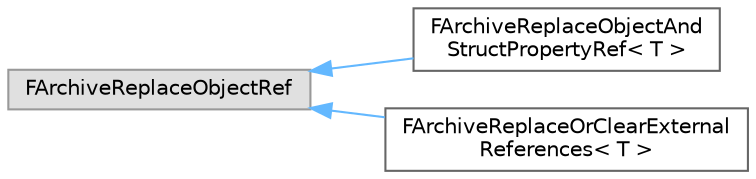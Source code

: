 digraph "Graphical Class Hierarchy"
{
 // INTERACTIVE_SVG=YES
 // LATEX_PDF_SIZE
  bgcolor="transparent";
  edge [fontname=Helvetica,fontsize=10,labelfontname=Helvetica,labelfontsize=10];
  node [fontname=Helvetica,fontsize=10,shape=box,height=0.2,width=0.4];
  rankdir="LR";
  Node0 [id="Node000000",label="FArchiveReplaceObjectRef",height=0.2,width=0.4,color="grey60", fillcolor="#E0E0E0", style="filled",tooltip=" "];
  Node0 -> Node1 [id="edge3030_Node000000_Node000001",dir="back",color="steelblue1",style="solid",tooltip=" "];
  Node1 [id="Node000001",label="FArchiveReplaceObjectAnd\lStructPropertyRef\< T \>",height=0.2,width=0.4,color="grey40", fillcolor="white", style="filled",URL="$db/dd4/classFArchiveReplaceObjectAndStructPropertyRef.html",tooltip="Specialized version of FArchiveReplaceObjectRef that replaces references to FFields that were owned b..."];
  Node0 -> Node2 [id="edge3031_Node000000_Node000002",dir="back",color="steelblue1",style="solid",tooltip=" "];
  Node2 [id="Node000002",label="FArchiveReplaceOrClearExternal\lReferences\< T \>",height=0.2,width=0.4,color="grey40", fillcolor="white", style="filled",URL="$d7/d52/classFArchiveReplaceOrClearExternalReferences.html",tooltip="Identical to FArchiveReplaceObjectRef, but for references to private objects in other packages we cle..."];
}
